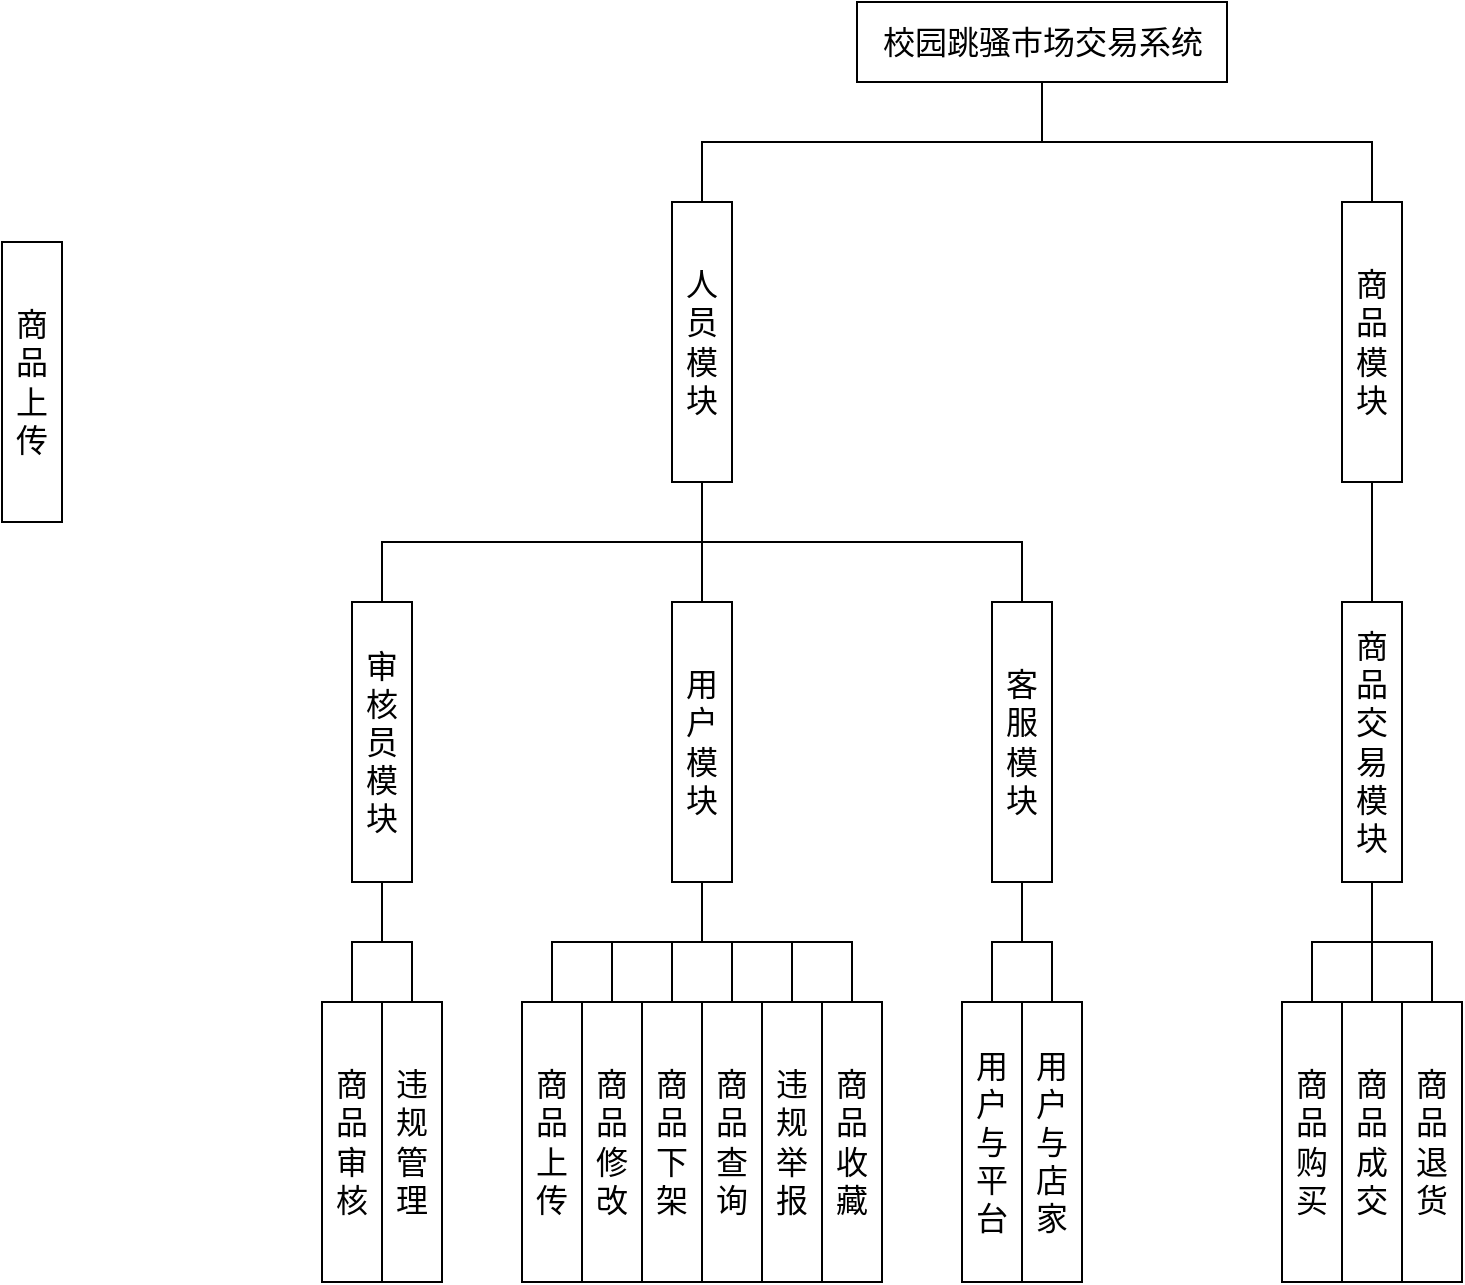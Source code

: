 <mxfile version="17.3.0" type="github">
  <diagram id="IZfgekErxJ8Bl-5lO6em" name="第 1 页">
    <mxGraphModel dx="1246" dy="718" grid="1" gridSize="10" guides="1" tooltips="1" connect="1" arrows="1" fold="1" page="1" pageScale="1" pageWidth="1169" pageHeight="827" math="0" shadow="0">
      <root>
        <mxCell id="0" />
        <mxCell id="1" parent="0" />
        <mxCell id="pzcqqS4UqjUTK4ZPxBAx-52" style="edgeStyle=orthogonalEdgeStyle;rounded=0;orthogonalLoop=1;jettySize=auto;html=1;exitX=0.5;exitY=1;exitDx=0;exitDy=0;entryX=0.5;entryY=0;entryDx=0;entryDy=0;fontSize=16;endArrow=none;endFill=0;" edge="1" parent="1" source="pzcqqS4UqjUTK4ZPxBAx-1" target="pzcqqS4UqjUTK4ZPxBAx-3">
          <mxGeometry relative="1" as="geometry" />
        </mxCell>
        <mxCell id="pzcqqS4UqjUTK4ZPxBAx-53" style="edgeStyle=orthogonalEdgeStyle;rounded=0;orthogonalLoop=1;jettySize=auto;html=1;exitX=0.5;exitY=1;exitDx=0;exitDy=0;fontSize=16;endArrow=none;endFill=0;" edge="1" parent="1" source="pzcqqS4UqjUTK4ZPxBAx-1" target="pzcqqS4UqjUTK4ZPxBAx-2">
          <mxGeometry relative="1" as="geometry" />
        </mxCell>
        <mxCell id="pzcqqS4UqjUTK4ZPxBAx-1" value="&lt;font style=&quot;font-size: 16px&quot;&gt;校园跳骚市场交易系统&lt;/font&gt;" style="rounded=0;whiteSpace=wrap;html=1;" vertex="1" parent="1">
          <mxGeometry x="467.5" y="60" width="185" height="40" as="geometry" />
        </mxCell>
        <mxCell id="pzcqqS4UqjUTK4ZPxBAx-51" style="edgeStyle=orthogonalEdgeStyle;rounded=0;orthogonalLoop=1;jettySize=auto;html=1;exitX=0.5;exitY=1;exitDx=0;exitDy=0;entryX=0.5;entryY=0;entryDx=0;entryDy=0;fontSize=16;endArrow=none;endFill=0;" edge="1" parent="1" source="pzcqqS4UqjUTK4ZPxBAx-2" target="pzcqqS4UqjUTK4ZPxBAx-9">
          <mxGeometry relative="1" as="geometry" />
        </mxCell>
        <mxCell id="pzcqqS4UqjUTK4ZPxBAx-2" value="商品模块" style="rounded=0;whiteSpace=wrap;html=1;fontSize=16;" vertex="1" parent="1">
          <mxGeometry x="710" y="160" width="30" height="140" as="geometry" />
        </mxCell>
        <mxCell id="pzcqqS4UqjUTK4ZPxBAx-34" style="edgeStyle=orthogonalEdgeStyle;rounded=0;orthogonalLoop=1;jettySize=auto;html=1;exitX=0.5;exitY=1;exitDx=0;exitDy=0;fontSize=16;entryX=0.5;entryY=0;entryDx=0;entryDy=0;endArrow=none;endFill=0;" edge="1" parent="1" source="pzcqqS4UqjUTK4ZPxBAx-3" target="pzcqqS4UqjUTK4ZPxBAx-5">
          <mxGeometry relative="1" as="geometry">
            <mxPoint x="390" y="320" as="targetPoint" />
            <Array as="points">
              <mxPoint x="390" y="360" />
            </Array>
          </mxGeometry>
        </mxCell>
        <mxCell id="pzcqqS4UqjUTK4ZPxBAx-36" style="edgeStyle=orthogonalEdgeStyle;rounded=0;orthogonalLoop=1;jettySize=auto;html=1;exitX=0.5;exitY=1;exitDx=0;exitDy=0;entryX=0.5;entryY=0;entryDx=0;entryDy=0;fontSize=16;endArrow=none;endFill=0;" edge="1" parent="1" source="pzcqqS4UqjUTK4ZPxBAx-3" target="pzcqqS4UqjUTK4ZPxBAx-6">
          <mxGeometry relative="1" as="geometry" />
        </mxCell>
        <mxCell id="pzcqqS4UqjUTK4ZPxBAx-37" style="edgeStyle=orthogonalEdgeStyle;rounded=0;orthogonalLoop=1;jettySize=auto;html=1;exitX=0.5;exitY=1;exitDx=0;exitDy=0;fontSize=16;endArrow=none;endFill=0;" edge="1" parent="1" source="pzcqqS4UqjUTK4ZPxBAx-3" target="pzcqqS4UqjUTK4ZPxBAx-13">
          <mxGeometry relative="1" as="geometry" />
        </mxCell>
        <mxCell id="pzcqqS4UqjUTK4ZPxBAx-3" value="人员模块" style="rounded=0;whiteSpace=wrap;html=1;fontSize=16;" vertex="1" parent="1">
          <mxGeometry x="375" y="160" width="30" height="140" as="geometry" />
        </mxCell>
        <mxCell id="pzcqqS4UqjUTK4ZPxBAx-38" style="edgeStyle=orthogonalEdgeStyle;rounded=0;orthogonalLoop=1;jettySize=auto;html=1;exitX=0.5;exitY=1;exitDx=0;exitDy=0;fontSize=16;endArrow=none;endFill=0;" edge="1" parent="1" source="pzcqqS4UqjUTK4ZPxBAx-5" target="pzcqqS4UqjUTK4ZPxBAx-18">
          <mxGeometry relative="1" as="geometry" />
        </mxCell>
        <mxCell id="pzcqqS4UqjUTK4ZPxBAx-39" style="edgeStyle=orthogonalEdgeStyle;rounded=0;orthogonalLoop=1;jettySize=auto;html=1;exitX=0.5;exitY=1;exitDx=0;exitDy=0;fontSize=16;endArrow=none;endFill=0;" edge="1" parent="1" source="pzcqqS4UqjUTK4ZPxBAx-5" target="pzcqqS4UqjUTK4ZPxBAx-12">
          <mxGeometry relative="1" as="geometry" />
        </mxCell>
        <mxCell id="pzcqqS4UqjUTK4ZPxBAx-40" style="edgeStyle=orthogonalEdgeStyle;rounded=0;orthogonalLoop=1;jettySize=auto;html=1;exitX=0.5;exitY=1;exitDx=0;exitDy=0;entryX=0.5;entryY=0;entryDx=0;entryDy=0;fontSize=16;endArrow=none;endFill=0;" edge="1" parent="1" source="pzcqqS4UqjUTK4ZPxBAx-5" target="pzcqqS4UqjUTK4ZPxBAx-19">
          <mxGeometry relative="1" as="geometry" />
        </mxCell>
        <mxCell id="pzcqqS4UqjUTK4ZPxBAx-41" style="edgeStyle=orthogonalEdgeStyle;rounded=0;orthogonalLoop=1;jettySize=auto;html=1;exitX=0.5;exitY=1;exitDx=0;exitDy=0;entryX=0.5;entryY=0;entryDx=0;entryDy=0;fontSize=16;endArrow=none;endFill=0;" edge="1" parent="1" source="pzcqqS4UqjUTK4ZPxBAx-5" target="pzcqqS4UqjUTK4ZPxBAx-25">
          <mxGeometry relative="1" as="geometry" />
        </mxCell>
        <mxCell id="pzcqqS4UqjUTK4ZPxBAx-42" style="edgeStyle=orthogonalEdgeStyle;rounded=0;orthogonalLoop=1;jettySize=auto;html=1;exitX=0.5;exitY=1;exitDx=0;exitDy=0;entryX=0.5;entryY=0;entryDx=0;entryDy=0;fontSize=16;endArrow=none;endFill=0;" edge="1" parent="1" source="pzcqqS4UqjUTK4ZPxBAx-5" target="pzcqqS4UqjUTK4ZPxBAx-26">
          <mxGeometry relative="1" as="geometry" />
        </mxCell>
        <mxCell id="pzcqqS4UqjUTK4ZPxBAx-43" style="edgeStyle=orthogonalEdgeStyle;rounded=0;orthogonalLoop=1;jettySize=auto;html=1;exitX=0.5;exitY=1;exitDx=0;exitDy=0;entryX=0.5;entryY=0;entryDx=0;entryDy=0;fontSize=16;endArrow=none;endFill=0;" edge="1" parent="1" source="pzcqqS4UqjUTK4ZPxBAx-5" target="pzcqqS4UqjUTK4ZPxBAx-24">
          <mxGeometry relative="1" as="geometry" />
        </mxCell>
        <mxCell id="pzcqqS4UqjUTK4ZPxBAx-5" value="用户模块" style="rounded=0;whiteSpace=wrap;html=1;fontSize=16;" vertex="1" parent="1">
          <mxGeometry x="375" y="360" width="30" height="140" as="geometry" />
        </mxCell>
        <mxCell id="pzcqqS4UqjUTK4ZPxBAx-44" style="edgeStyle=orthogonalEdgeStyle;rounded=0;orthogonalLoop=1;jettySize=auto;html=1;exitX=0.5;exitY=1;exitDx=0;exitDy=0;entryX=0.5;entryY=0;entryDx=0;entryDy=0;fontSize=16;endArrow=none;endFill=0;" edge="1" parent="1" source="pzcqqS4UqjUTK4ZPxBAx-6" target="pzcqqS4UqjUTK4ZPxBAx-8">
          <mxGeometry relative="1" as="geometry" />
        </mxCell>
        <mxCell id="pzcqqS4UqjUTK4ZPxBAx-45" style="edgeStyle=orthogonalEdgeStyle;rounded=0;orthogonalLoop=1;jettySize=auto;html=1;exitX=0.5;exitY=1;exitDx=0;exitDy=0;entryX=0.5;entryY=0;entryDx=0;entryDy=0;fontSize=16;endArrow=none;endFill=0;" edge="1" parent="1" source="pzcqqS4UqjUTK4ZPxBAx-6" target="pzcqqS4UqjUTK4ZPxBAx-17">
          <mxGeometry relative="1" as="geometry" />
        </mxCell>
        <mxCell id="pzcqqS4UqjUTK4ZPxBAx-6" value="审核员模块" style="rounded=0;whiteSpace=wrap;html=1;fontSize=16;" vertex="1" parent="1">
          <mxGeometry x="215" y="360" width="30" height="140" as="geometry" />
        </mxCell>
        <mxCell id="pzcqqS4UqjUTK4ZPxBAx-7" value="商品上传" style="rounded=0;whiteSpace=wrap;html=1;fontSize=16;" vertex="1" parent="1">
          <mxGeometry x="40" y="180" width="30" height="140" as="geometry" />
        </mxCell>
        <mxCell id="pzcqqS4UqjUTK4ZPxBAx-8" value="商品审核" style="rounded=0;whiteSpace=wrap;html=1;fontSize=16;" vertex="1" parent="1">
          <mxGeometry x="200" y="560" width="30" height="140" as="geometry" />
        </mxCell>
        <mxCell id="pzcqqS4UqjUTK4ZPxBAx-48" style="edgeStyle=orthogonalEdgeStyle;rounded=0;orthogonalLoop=1;jettySize=auto;html=1;exitX=0.5;exitY=1;exitDx=0;exitDy=0;entryX=0.5;entryY=0;entryDx=0;entryDy=0;fontSize=16;endArrow=none;endFill=0;" edge="1" parent="1" source="pzcqqS4UqjUTK4ZPxBAx-9" target="pzcqqS4UqjUTK4ZPxBAx-11">
          <mxGeometry relative="1" as="geometry" />
        </mxCell>
        <mxCell id="pzcqqS4UqjUTK4ZPxBAx-49" style="edgeStyle=orthogonalEdgeStyle;rounded=0;orthogonalLoop=1;jettySize=auto;html=1;exitX=0.5;exitY=1;exitDx=0;exitDy=0;entryX=0.5;entryY=0;entryDx=0;entryDy=0;fontSize=16;endArrow=none;endFill=0;" edge="1" parent="1" source="pzcqqS4UqjUTK4ZPxBAx-9" target="pzcqqS4UqjUTK4ZPxBAx-32">
          <mxGeometry relative="1" as="geometry" />
        </mxCell>
        <mxCell id="pzcqqS4UqjUTK4ZPxBAx-50" style="edgeStyle=orthogonalEdgeStyle;rounded=0;orthogonalLoop=1;jettySize=auto;html=1;exitX=0.5;exitY=1;exitDx=0;exitDy=0;entryX=0.5;entryY=0;entryDx=0;entryDy=0;fontSize=16;endArrow=none;endFill=0;" edge="1" parent="1" source="pzcqqS4UqjUTK4ZPxBAx-9" target="pzcqqS4UqjUTK4ZPxBAx-20">
          <mxGeometry relative="1" as="geometry" />
        </mxCell>
        <mxCell id="pzcqqS4UqjUTK4ZPxBAx-9" value="商品交易模块" style="rounded=0;whiteSpace=wrap;html=1;fontSize=16;" vertex="1" parent="1">
          <mxGeometry x="710" y="360" width="30" height="140" as="geometry" />
        </mxCell>
        <mxCell id="pzcqqS4UqjUTK4ZPxBAx-11" value="商品购买" style="rounded=0;whiteSpace=wrap;html=1;fontSize=16;" vertex="1" parent="1">
          <mxGeometry x="680" y="560" width="30" height="140" as="geometry" />
        </mxCell>
        <mxCell id="pzcqqS4UqjUTK4ZPxBAx-12" value="商品修改" style="rounded=0;whiteSpace=wrap;html=1;fontSize=16;" vertex="1" parent="1">
          <mxGeometry x="330" y="560" width="30" height="140" as="geometry" />
        </mxCell>
        <mxCell id="pzcqqS4UqjUTK4ZPxBAx-46" style="edgeStyle=orthogonalEdgeStyle;rounded=0;orthogonalLoop=1;jettySize=auto;html=1;exitX=0.5;exitY=1;exitDx=0;exitDy=0;entryX=0.5;entryY=0;entryDx=0;entryDy=0;fontSize=16;endArrow=none;endFill=0;" edge="1" parent="1" source="pzcqqS4UqjUTK4ZPxBAx-13" target="pzcqqS4UqjUTK4ZPxBAx-14">
          <mxGeometry relative="1" as="geometry" />
        </mxCell>
        <mxCell id="pzcqqS4UqjUTK4ZPxBAx-47" style="edgeStyle=orthogonalEdgeStyle;rounded=0;orthogonalLoop=1;jettySize=auto;html=1;exitX=0.5;exitY=1;exitDx=0;exitDy=0;entryX=0.5;entryY=0;entryDx=0;entryDy=0;fontSize=16;endArrow=none;endFill=0;" edge="1" parent="1" source="pzcqqS4UqjUTK4ZPxBAx-13" target="pzcqqS4UqjUTK4ZPxBAx-16">
          <mxGeometry relative="1" as="geometry" />
        </mxCell>
        <mxCell id="pzcqqS4UqjUTK4ZPxBAx-13" value="客服模块" style="rounded=0;whiteSpace=wrap;html=1;fontSize=16;" vertex="1" parent="1">
          <mxGeometry x="535" y="360" width="30" height="140" as="geometry" />
        </mxCell>
        <mxCell id="pzcqqS4UqjUTK4ZPxBAx-14" value="用户与平台" style="rounded=0;whiteSpace=wrap;html=1;fontSize=16;" vertex="1" parent="1">
          <mxGeometry x="520" y="560" width="30" height="140" as="geometry" />
        </mxCell>
        <mxCell id="pzcqqS4UqjUTK4ZPxBAx-16" value="用户与店家" style="rounded=0;whiteSpace=wrap;html=1;fontSize=16;" vertex="1" parent="1">
          <mxGeometry x="550" y="560" width="30" height="140" as="geometry" />
        </mxCell>
        <mxCell id="pzcqqS4UqjUTK4ZPxBAx-17" value="违规管理" style="rounded=0;whiteSpace=wrap;html=1;fontSize=16;" vertex="1" parent="1">
          <mxGeometry x="230" y="560" width="30" height="140" as="geometry" />
        </mxCell>
        <mxCell id="pzcqqS4UqjUTK4ZPxBAx-18" value="商品上传" style="rounded=0;whiteSpace=wrap;html=1;fontSize=16;" vertex="1" parent="1">
          <mxGeometry x="300" y="560" width="30" height="140" as="geometry" />
        </mxCell>
        <mxCell id="pzcqqS4UqjUTK4ZPxBAx-19" value="商品下架" style="rounded=0;whiteSpace=wrap;html=1;fontSize=16;" vertex="1" parent="1">
          <mxGeometry x="360" y="560" width="30" height="140" as="geometry" />
        </mxCell>
        <mxCell id="pzcqqS4UqjUTK4ZPxBAx-20" value="商品退货" style="rounded=0;whiteSpace=wrap;html=1;fontSize=16;" vertex="1" parent="1">
          <mxGeometry x="740" y="560" width="30" height="140" as="geometry" />
        </mxCell>
        <mxCell id="pzcqqS4UqjUTK4ZPxBAx-24" value="商品收藏" style="rounded=0;whiteSpace=wrap;html=1;fontSize=16;" vertex="1" parent="1">
          <mxGeometry x="450" y="560" width="30" height="140" as="geometry" />
        </mxCell>
        <mxCell id="pzcqqS4UqjUTK4ZPxBAx-25" value="商品查询" style="rounded=0;whiteSpace=wrap;html=1;fontSize=16;" vertex="1" parent="1">
          <mxGeometry x="390" y="560" width="30" height="140" as="geometry" />
        </mxCell>
        <mxCell id="pzcqqS4UqjUTK4ZPxBAx-26" value="违规举报" style="rounded=0;whiteSpace=wrap;html=1;fontSize=16;" vertex="1" parent="1">
          <mxGeometry x="420" y="560" width="30" height="140" as="geometry" />
        </mxCell>
        <mxCell id="pzcqqS4UqjUTK4ZPxBAx-32" value="商品成交" style="rounded=0;whiteSpace=wrap;html=1;fontSize=16;" vertex="1" parent="1">
          <mxGeometry x="710" y="560" width="30" height="140" as="geometry" />
        </mxCell>
      </root>
    </mxGraphModel>
  </diagram>
</mxfile>
